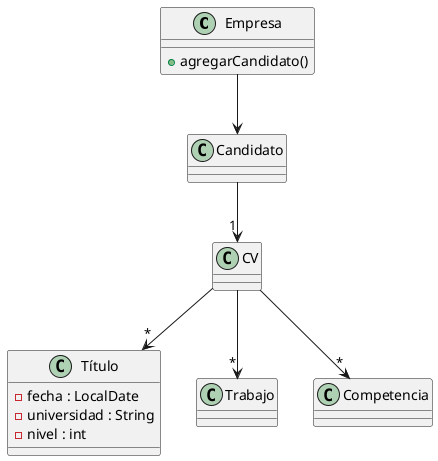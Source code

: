 @startuml
class Empresa{
    + agregarCandidato()
}
CV -->"*" Título
CV -->"*" Trabajo
CV -->"*" Competencia
class Candidato
Candidato -->"1" CV
Empresa --> Candidato
class Título {
    - fecha : LocalDate
    - universidad : String
    - nivel : int
}
@enduml